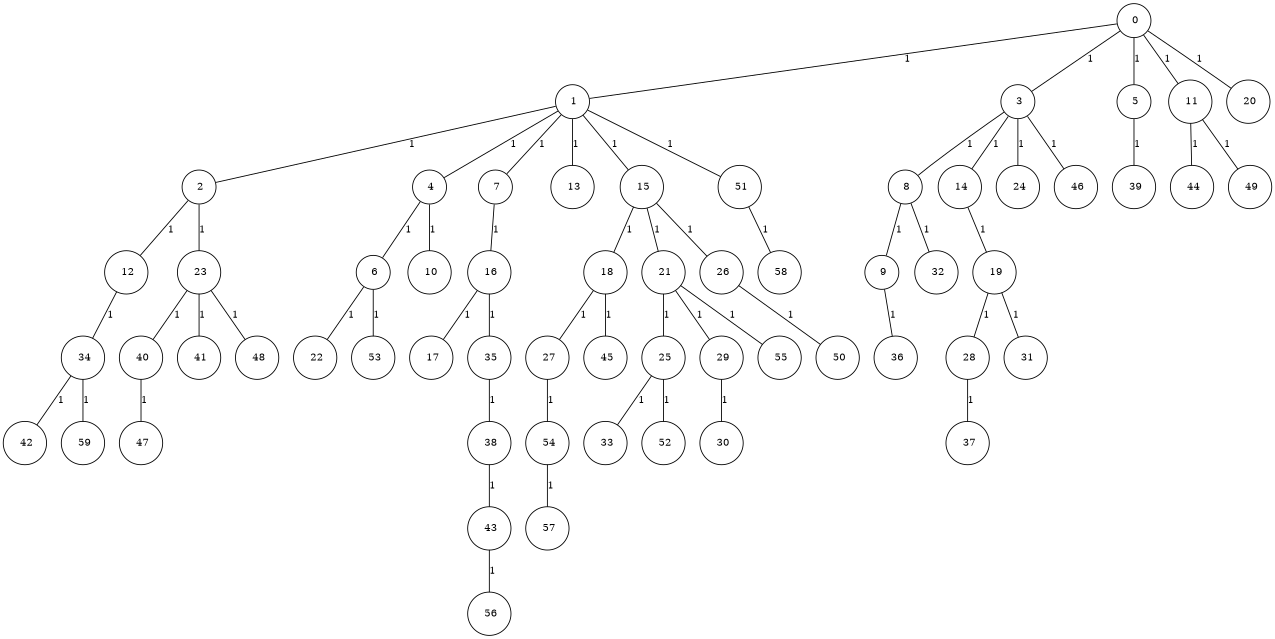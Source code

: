 graph G {
size="8.5,11;"
ratio = "expand;"
fixedsize="true;"
overlap="scale;"
node[shape=circle,width=.12,hight=.12,fontsize=12]
edge[fontsize=12]

0[label=" 0" color=black, pos="0.57385052,1.9828946!"];
1[label=" 1" color=black, pos="2.0079801,0.72556495!"];
2[label=" 2" color=black, pos="1.5745955,0.27315075!"];
3[label=" 3" color=black, pos="2.5336475,2.7295171!"];
4[label=" 4" color=black, pos="0.9723279,1.4157066!"];
5[label=" 5" color=black, pos="0.55174734,0.83243629!"];
6[label=" 6" color=black, pos="0.95702761,1.2149532!"];
7[label=" 7" color=black, pos="1.5492235,1.9124905!"];
8[label=" 8" color=black, pos="0.20933791,2.0504407!"];
9[label=" 9" color=black, pos="0.37808943,2.5113747!"];
10[label=" 10" color=black, pos="0.39317754,1.3453216!"];
11[label=" 11" color=black, pos="1.9108433,2.71364!"];
12[label=" 12" color=black, pos="0.60114901,0.5295571!"];
13[label=" 13" color=black, pos="0.02108349,1.342237!"];
14[label=" 14" color=black, pos="1.6079627,1.0354828!"];
15[label=" 15" color=black, pos="0.050589108,0.2802602!"];
16[label=" 16" color=black, pos="0.8433583,2.477245!"];
17[label=" 17" color=black, pos="0.1067065,1.1741327!"];
18[label=" 18" color=black, pos="0.77314521,2.4267091!"];
19[label=" 19" color=black, pos="2.5942931,2.5671596!"];
20[label=" 20" color=black, pos="1.2696956,0.34833844!"];
21[label=" 21" color=black, pos="2.4587101,0.26889016!"];
22[label=" 22" color=black, pos="0.24776566,1.223859!"];
23[label=" 23" color=black, pos="1.2523462,0.55828178!"];
24[label=" 24" color=black, pos="0.83482004,2.3171522!"];
25[label=" 25" color=black, pos="2.0241466,2.4414106!"];
26[label=" 26" color=black, pos="1.0107392,0.48128025!"];
27[label=" 27" color=black, pos="2.0084687,0.80047432!"];
28[label=" 28" color=black, pos="2.1451566,2.5689433!"];
29[label=" 29" color=black, pos="0.83938822,0.67053953!"];
30[label=" 30" color=black, pos="1.1422064,2.3855086!"];
31[label=" 31" color=black, pos="0.39851766,2.490257!"];
32[label=" 32" color=black, pos="1.9793172,2.1748642!"];
33[label=" 33" color=black, pos="1.2986941,0.80075558!"];
34[label=" 34" color=black, pos="2.4843945,2.9144655!"];
35[label=" 35" color=black, pos="0.33047572,2.7710274!"];
36[label=" 36" color=black, pos="1.8637525,1.0794991!"];
37[label=" 37" color=black, pos="2.1778042,0.79029465!"];
38[label=" 38" color=black, pos="0.64443709,2.7145631!"];
39[label=" 39" color=black, pos="2.1195937,0.27629244!"];
40[label=" 40" color=black, pos="0.012229351,0.10237477!"];
41[label=" 41" color=black, pos="2.0674315,0.62035664!"];
42[label=" 42" color=black, pos="1.1851662,1.0446891!"];
43[label=" 43" color=black, pos="2.2497619,2.9912742!"];
44[label=" 44" color=black, pos="1.1556872,0.8166552!"];
45[label=" 45" color=black, pos="2.8208119,2.653502!"];
46[label=" 46" color=black, pos="0.78275314,2.5082038!"];
47[label=" 47" color=black, pos="2.5728853,1.0012578!"];
48[label=" 48" color=black, pos="0.23565288,0.89603803!"];
49[label=" 49" color=black, pos="0.0067629456,0.85491031!"];
50[label=" 50" color=black, pos="0.051216778,2.707571!"];
51[label=" 51" color=black, pos="0.7153159,2.4144931!"];
52[label=" 52" color=black, pos="0.7696186,0.20449452!"];
53[label=" 53" color=black, pos="1.8380981,0.055679529!"];
54[label=" 54" color=black, pos="2.2260616,2.5231981!"];
55[label=" 55" color=black, pos="1.3483795,1.3840615!"];
56[label=" 56" color=black, pos="1.6280885,2.8871167!"];
57[label=" 57" color=black, pos="0.79649422,0.82678063!"];
58[label=" 58" color=black, pos="1.6416265,0.14868967!"];
59[label=" 59" color=black, pos="2.233197,0.22794548!"];
0--1[label="1"]
0--3[label="1"]
0--5[label="1"]
0--11[label="1"]
0--20[label="1"]
1--2[label="1"]
1--4[label="1"]
1--7[label="1"]
1--13[label="1"]
1--15[label="1"]
1--51[label="1"]
2--12[label="1"]
2--23[label="1"]
3--8[label="1"]
3--14[label="1"]
3--24[label="1"]
3--46[label="1"]
4--6[label="1"]
4--10[label="1"]
5--39[label="1"]
6--22[label="1"]
6--53[label="1"]
7--16[label="1"]
8--9[label="1"]
8--32[label="1"]
9--36[label="1"]
11--44[label="1"]
11--49[label="1"]
12--34[label="1"]
14--19[label="1"]
15--18[label="1"]
15--21[label="1"]
15--26[label="1"]
16--17[label="1"]
16--35[label="1"]
18--27[label="1"]
18--45[label="1"]
19--28[label="1"]
19--31[label="1"]
21--25[label="1"]
21--29[label="1"]
21--55[label="1"]
23--40[label="1"]
23--41[label="1"]
23--48[label="1"]
25--33[label="1"]
25--52[label="1"]
26--50[label="1"]
27--54[label="1"]
28--37[label="1"]
29--30[label="1"]
34--42[label="1"]
34--59[label="1"]
35--38[label="1"]
38--43[label="1"]
40--47[label="1"]
43--56[label="1"]
51--58[label="1"]
54--57[label="1"]

}
